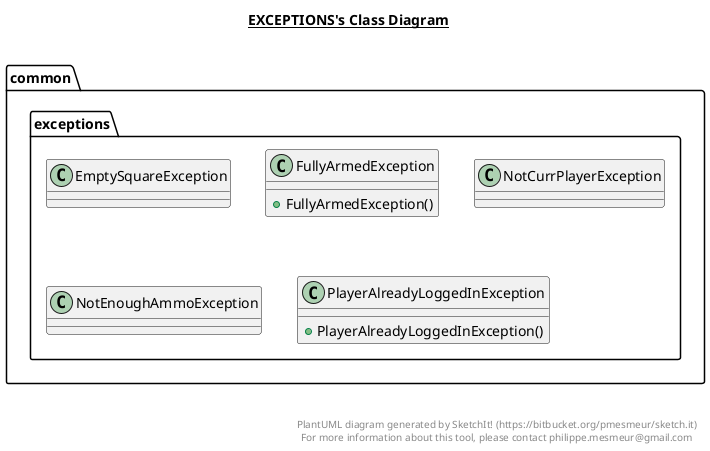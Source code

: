 @startuml

title __EXCEPTIONS's Class Diagram__\n

  namespace common {
    namespace exceptions {
      class common.exceptions.EmptySquareException {
      }
    }
  }
  

  namespace common {
    namespace exceptions {
      class common.exceptions.FullyArmedException {
          + FullyArmedException()
      }
    }
  }
  

  namespace common {
    namespace exceptions {
      class common.exceptions.NotCurrPlayerException {
      }
    }
  }
  

  namespace common {
    namespace exceptions {
      class common.exceptions.NotEnoughAmmoException {
      }
    }
  }
  

  namespace common {
    namespace exceptions {
      class common.exceptions.PlayerAlreadyLoggedInException {
          + PlayerAlreadyLoggedInException()
      }
    }
  }
  



right footer


PlantUML diagram generated by SketchIt! (https://bitbucket.org/pmesmeur/sketch.it)
For more information about this tool, please contact philippe.mesmeur@gmail.com
endfooter

@enduml
